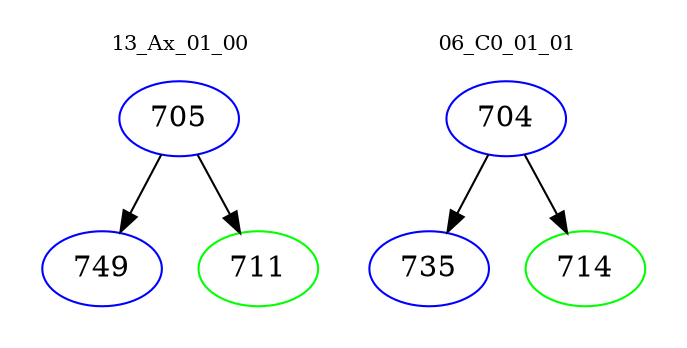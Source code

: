 digraph{
subgraph cluster_0 {
color = white
label = "13_Ax_01_00";
fontsize=10;
T0_705 [label="705", color="blue"]
T0_705 -> T0_749 [color="black"]
T0_749 [label="749", color="blue"]
T0_705 -> T0_711 [color="black"]
T0_711 [label="711", color="green"]
}
subgraph cluster_1 {
color = white
label = "06_C0_01_01";
fontsize=10;
T1_704 [label="704", color="blue"]
T1_704 -> T1_735 [color="black"]
T1_735 [label="735", color="blue"]
T1_704 -> T1_714 [color="black"]
T1_714 [label="714", color="green"]
}
}
